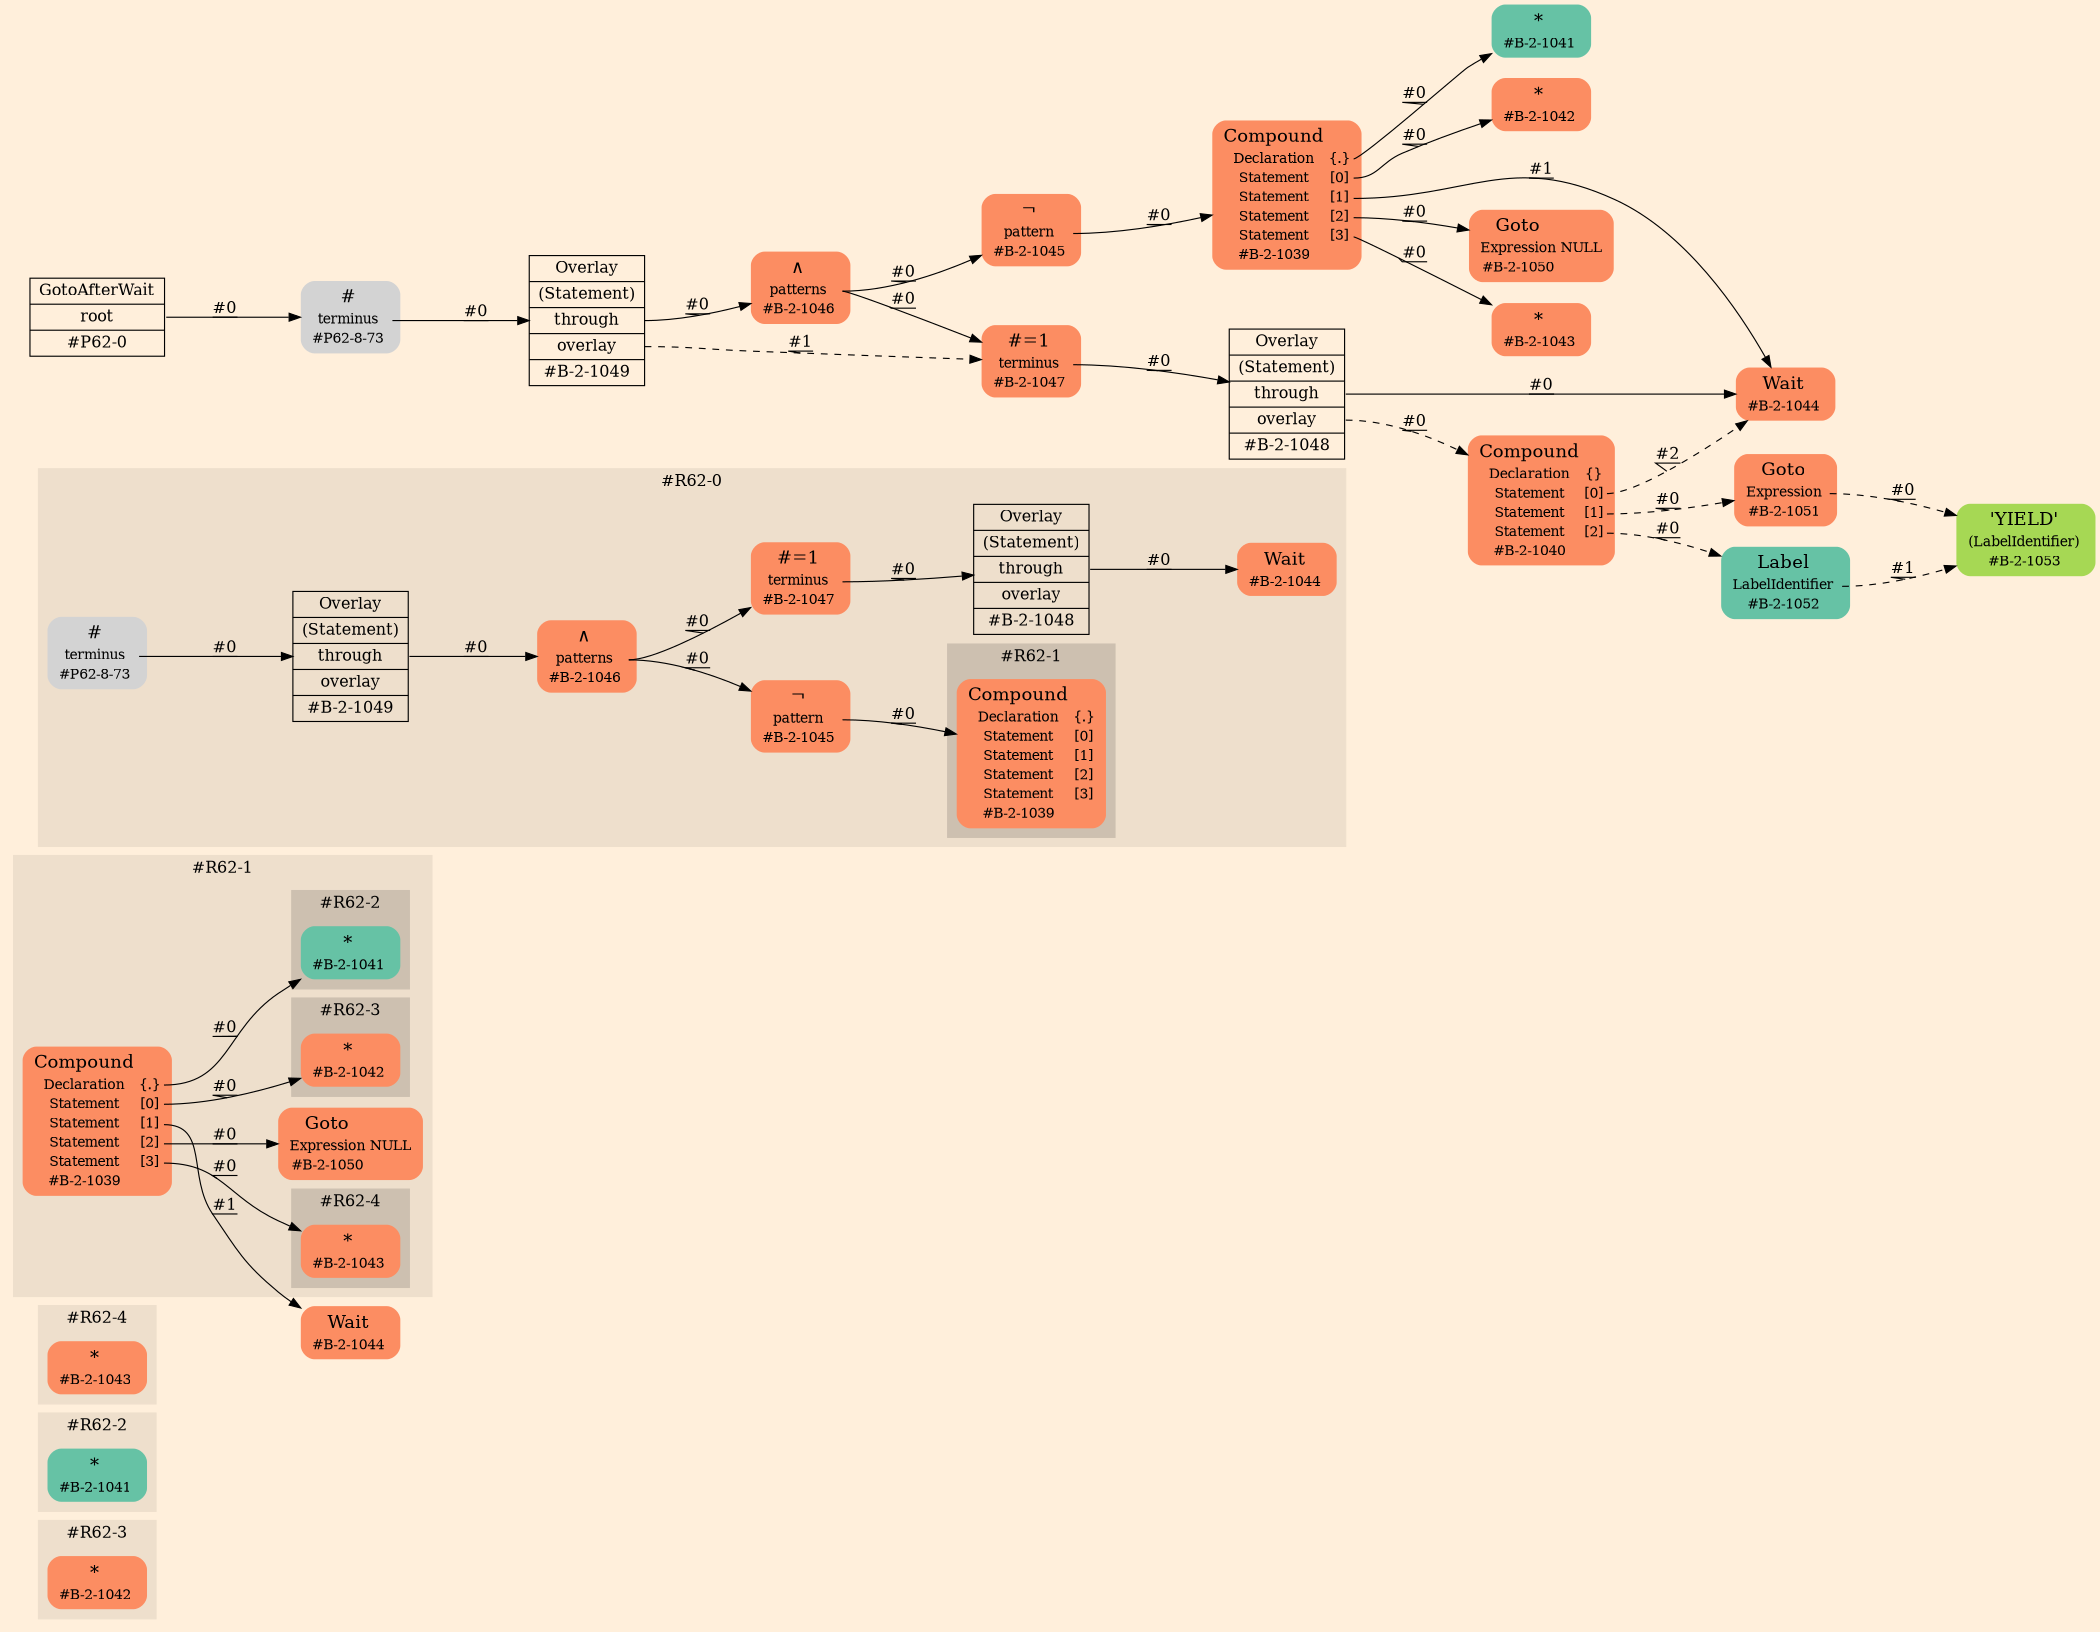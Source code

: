 digraph Inferno {
graph [
rankdir = "LR"
ranksep = 1.0
size = "14,20"
bgcolor = antiquewhite1
color = black
fontcolor = black
];
node [
];
subgraph "cluster#R62-3" {
label = "#R62-3"
style = "filled"
color = antiquewhite2
"#R62-3/#B-2-1042" [
shape = "plaintext"
fillcolor = "/set28/2"
label = <<TABLE BORDER="0" CELLBORDER="0" CELLSPACING="0">
 <TR>
  <TD><FONT POINT-SIZE="16.0">*</FONT></TD>
  <TD></TD>
 </TR>
 <TR>
  <TD>#B-2-1042</TD>
  <TD PORT="port0"></TD>
 </TR>
</TABLE>>
style = "rounded,filled"
fontsize = "12"
];
}
subgraph "cluster#R62-2" {
label = "#R62-2"
style = "filled"
color = antiquewhite2
"#R62-2/#B-2-1041" [
shape = "plaintext"
fillcolor = "/set28/1"
label = <<TABLE BORDER="0" CELLBORDER="0" CELLSPACING="0">
 <TR>
  <TD><FONT POINT-SIZE="16.0">*</FONT></TD>
  <TD></TD>
 </TR>
 <TR>
  <TD>#B-2-1041</TD>
  <TD PORT="port0"></TD>
 </TR>
</TABLE>>
style = "rounded,filled"
fontsize = "12"
];
}
subgraph "cluster#R62-4" {
label = "#R62-4"
style = "filled"
color = antiquewhite2
"#R62-4/#B-2-1043" [
shape = "plaintext"
fillcolor = "/set28/2"
label = <<TABLE BORDER="0" CELLBORDER="0" CELLSPACING="0">
 <TR>
  <TD><FONT POINT-SIZE="16.0">*</FONT></TD>
  <TD></TD>
 </TR>
 <TR>
  <TD>#B-2-1043</TD>
  <TD PORT="port0"></TD>
 </TR>
</TABLE>>
style = "rounded,filled"
fontsize = "12"
];
}
"#R62-1/#B-2-1044" [
shape = "plaintext"
fillcolor = "/set28/2"
label = <<TABLE BORDER="0" CELLBORDER="0" CELLSPACING="0">
 <TR>
  <TD><FONT POINT-SIZE="16.0">Wait</FONT></TD>
  <TD></TD>
 </TR>
 <TR>
  <TD>#B-2-1044</TD>
  <TD PORT="port0"></TD>
 </TR>
</TABLE>>
style = "rounded,filled"
fontsize = "12"
];
subgraph "cluster#R62-1" {
label = "#R62-1"
style = "filled"
color = antiquewhite2
"#R62-1/#B-2-1050" [
shape = "plaintext"
fillcolor = "/set28/2"
label = <<TABLE BORDER="0" CELLBORDER="0" CELLSPACING="0">
 <TR>
  <TD><FONT POINT-SIZE="16.0">Goto</FONT></TD>
  <TD></TD>
 </TR>
 <TR>
  <TD>Expression</TD>
  <TD PORT="port0">NULL</TD>
 </TR>
 <TR>
  <TD>#B-2-1050</TD>
  <TD PORT="port1"></TD>
 </TR>
</TABLE>>
style = "rounded,filled"
fontsize = "12"
];
"#R62-1/#B-2-1039" [
shape = "plaintext"
fillcolor = "/set28/2"
label = <<TABLE BORDER="0" CELLBORDER="0" CELLSPACING="0">
 <TR>
  <TD><FONT POINT-SIZE="16.0">Compound</FONT></TD>
  <TD></TD>
 </TR>
 <TR>
  <TD>Declaration</TD>
  <TD PORT="port0">{.}</TD>
 </TR>
 <TR>
  <TD>Statement</TD>
  <TD PORT="port1">[0]</TD>
 </TR>
 <TR>
  <TD>Statement</TD>
  <TD PORT="port2">[1]</TD>
 </TR>
 <TR>
  <TD>Statement</TD>
  <TD PORT="port3">[2]</TD>
 </TR>
 <TR>
  <TD>Statement</TD>
  <TD PORT="port4">[3]</TD>
 </TR>
 <TR>
  <TD>#B-2-1039</TD>
  <TD PORT="port5"></TD>
 </TR>
</TABLE>>
style = "rounded,filled"
fontsize = "12"
];
subgraph "cluster#R62-4" {
label = "#R62-4"
style = "filled"
color = antiquewhite3
"#R62-1/#B-2-1043" [
shape = "plaintext"
fillcolor = "/set28/2"
label = <<TABLE BORDER="0" CELLBORDER="0" CELLSPACING="0">
 <TR>
  <TD><FONT POINT-SIZE="16.0">*</FONT></TD>
  <TD></TD>
 </TR>
 <TR>
  <TD>#B-2-1043</TD>
  <TD PORT="port0"></TD>
 </TR>
</TABLE>>
style = "rounded,filled"
fontsize = "12"
];
}
subgraph "cluster#R62-2" {
label = "#R62-2"
style = "filled"
color = antiquewhite3
"#R62-1/#B-2-1041" [
shape = "plaintext"
fillcolor = "/set28/1"
label = <<TABLE BORDER="0" CELLBORDER="0" CELLSPACING="0">
 <TR>
  <TD><FONT POINT-SIZE="16.0">*</FONT></TD>
  <TD></TD>
 </TR>
 <TR>
  <TD>#B-2-1041</TD>
  <TD PORT="port0"></TD>
 </TR>
</TABLE>>
style = "rounded,filled"
fontsize = "12"
];
}
subgraph "cluster#R62-3" {
label = "#R62-3"
style = "filled"
color = antiquewhite3
"#R62-1/#B-2-1042" [
shape = "plaintext"
fillcolor = "/set28/2"
label = <<TABLE BORDER="0" CELLBORDER="0" CELLSPACING="0">
 <TR>
  <TD><FONT POINT-SIZE="16.0">*</FONT></TD>
  <TD></TD>
 </TR>
 <TR>
  <TD>#B-2-1042</TD>
  <TD PORT="port0"></TD>
 </TR>
</TABLE>>
style = "rounded,filled"
fontsize = "12"
];
}
}
subgraph "cluster#R62-0" {
label = "#R62-0"
style = "filled"
color = antiquewhite2
"#R62-0/#B-2-1045" [
shape = "plaintext"
fillcolor = "/set28/2"
label = <<TABLE BORDER="0" CELLBORDER="0" CELLSPACING="0">
 <TR>
  <TD><FONT POINT-SIZE="16.0">¬</FONT></TD>
  <TD></TD>
 </TR>
 <TR>
  <TD>pattern</TD>
  <TD PORT="port0"></TD>
 </TR>
 <TR>
  <TD>#B-2-1045</TD>
  <TD PORT="port1"></TD>
 </TR>
</TABLE>>
style = "rounded,filled"
fontsize = "12"
];
"#R62-0/#P62-8-73" [
shape = "plaintext"
label = <<TABLE BORDER="0" CELLBORDER="0" CELLSPACING="0">
 <TR>
  <TD><FONT POINT-SIZE="16.0">#</FONT></TD>
  <TD></TD>
 </TR>
 <TR>
  <TD>terminus</TD>
  <TD PORT="port0"></TD>
 </TR>
 <TR>
  <TD>#P62-8-73</TD>
  <TD PORT="port1"></TD>
 </TR>
</TABLE>>
style = "rounded,filled"
fontsize = "12"
];
"#R62-0/#B-2-1044" [
shape = "plaintext"
fillcolor = "/set28/2"
label = <<TABLE BORDER="0" CELLBORDER="0" CELLSPACING="0">
 <TR>
  <TD><FONT POINT-SIZE="16.0">Wait</FONT></TD>
  <TD></TD>
 </TR>
 <TR>
  <TD>#B-2-1044</TD>
  <TD PORT="port0"></TD>
 </TR>
</TABLE>>
style = "rounded,filled"
fontsize = "12"
];
"#R62-0/#B-2-1046" [
shape = "plaintext"
fillcolor = "/set28/2"
label = <<TABLE BORDER="0" CELLBORDER="0" CELLSPACING="0">
 <TR>
  <TD><FONT POINT-SIZE="16.0">∧</FONT></TD>
  <TD></TD>
 </TR>
 <TR>
  <TD>patterns</TD>
  <TD PORT="port0"></TD>
 </TR>
 <TR>
  <TD>#B-2-1046</TD>
  <TD PORT="port1"></TD>
 </TR>
</TABLE>>
style = "rounded,filled"
fontsize = "12"
];
"#R62-0/#B-2-1049" [
shape = "record"
fillcolor = antiquewhite2
label = "<fixed> Overlay | <port0> (Statement) | <port1> through | <port2> overlay | <port3> #B-2-1049"
style = "filled"
fontsize = "14"
color = black
fontcolor = black
];
"#R62-0/#B-2-1048" [
shape = "record"
fillcolor = antiquewhite2
label = "<fixed> Overlay | <port0> (Statement) | <port1> through | <port2> overlay | <port3> #B-2-1048"
style = "filled"
fontsize = "14"
color = black
fontcolor = black
];
"#R62-0/#B-2-1047" [
shape = "plaintext"
fillcolor = "/set28/2"
label = <<TABLE BORDER="0" CELLBORDER="0" CELLSPACING="0">
 <TR>
  <TD><FONT POINT-SIZE="16.0">#=1</FONT></TD>
  <TD></TD>
 </TR>
 <TR>
  <TD>terminus</TD>
  <TD PORT="port0"></TD>
 </TR>
 <TR>
  <TD>#B-2-1047</TD>
  <TD PORT="port1"></TD>
 </TR>
</TABLE>>
style = "rounded,filled"
fontsize = "12"
];
subgraph "cluster#R62-1" {
label = "#R62-1"
style = "filled"
color = antiquewhite3
"#R62-0/#B-2-1039" [
shape = "plaintext"
fillcolor = "/set28/2"
label = <<TABLE BORDER="0" CELLBORDER="0" CELLSPACING="0">
 <TR>
  <TD><FONT POINT-SIZE="16.0">Compound</FONT></TD>
  <TD></TD>
 </TR>
 <TR>
  <TD>Declaration</TD>
  <TD PORT="port0">{.}</TD>
 </TR>
 <TR>
  <TD>Statement</TD>
  <TD PORT="port1">[0]</TD>
 </TR>
 <TR>
  <TD>Statement</TD>
  <TD PORT="port2">[1]</TD>
 </TR>
 <TR>
  <TD>Statement</TD>
  <TD PORT="port3">[2]</TD>
 </TR>
 <TR>
  <TD>Statement</TD>
  <TD PORT="port4">[3]</TD>
 </TR>
 <TR>
  <TD>#B-2-1039</TD>
  <TD PORT="port5"></TD>
 </TR>
</TABLE>>
style = "rounded,filled"
fontsize = "12"
];
}
}
"CR#P62-0" [
shape = "record"
fillcolor = antiquewhite1
label = "<fixed> GotoAfterWait | <port0> root | <port1> #P62-0"
style = "filled"
fontsize = "14"
color = black
fontcolor = black
];
"#P62-8-73" [
shape = "plaintext"
label = <<TABLE BORDER="0" CELLBORDER="0" CELLSPACING="0">
 <TR>
  <TD><FONT POINT-SIZE="16.0">#</FONT></TD>
  <TD></TD>
 </TR>
 <TR>
  <TD>terminus</TD>
  <TD PORT="port0"></TD>
 </TR>
 <TR>
  <TD>#P62-8-73</TD>
  <TD PORT="port1"></TD>
 </TR>
</TABLE>>
style = "rounded,filled"
fontsize = "12"
];
"#B-2-1049" [
shape = "record"
fillcolor = antiquewhite1
label = "<fixed> Overlay | <port0> (Statement) | <port1> through | <port2> overlay | <port3> #B-2-1049"
style = "filled"
fontsize = "14"
color = black
fontcolor = black
];
"#B-2-1046" [
shape = "plaintext"
fillcolor = "/set28/2"
label = <<TABLE BORDER="0" CELLBORDER="0" CELLSPACING="0">
 <TR>
  <TD><FONT POINT-SIZE="16.0">∧</FONT></TD>
  <TD></TD>
 </TR>
 <TR>
  <TD>patterns</TD>
  <TD PORT="port0"></TD>
 </TR>
 <TR>
  <TD>#B-2-1046</TD>
  <TD PORT="port1"></TD>
 </TR>
</TABLE>>
style = "rounded,filled"
fontsize = "12"
];
"#B-2-1047" [
shape = "plaintext"
fillcolor = "/set28/2"
label = <<TABLE BORDER="0" CELLBORDER="0" CELLSPACING="0">
 <TR>
  <TD><FONT POINT-SIZE="16.0">#=1</FONT></TD>
  <TD></TD>
 </TR>
 <TR>
  <TD>terminus</TD>
  <TD PORT="port0"></TD>
 </TR>
 <TR>
  <TD>#B-2-1047</TD>
  <TD PORT="port1"></TD>
 </TR>
</TABLE>>
style = "rounded,filled"
fontsize = "12"
];
"#B-2-1048" [
shape = "record"
fillcolor = antiquewhite1
label = "<fixed> Overlay | <port0> (Statement) | <port1> through | <port2> overlay | <port3> #B-2-1048"
style = "filled"
fontsize = "14"
color = black
fontcolor = black
];
"#B-2-1044" [
shape = "plaintext"
fillcolor = "/set28/2"
label = <<TABLE BORDER="0" CELLBORDER="0" CELLSPACING="0">
 <TR>
  <TD><FONT POINT-SIZE="16.0">Wait</FONT></TD>
  <TD></TD>
 </TR>
 <TR>
  <TD>#B-2-1044</TD>
  <TD PORT="port0"></TD>
 </TR>
</TABLE>>
style = "rounded,filled"
fontsize = "12"
];
"#B-2-1040" [
shape = "plaintext"
fillcolor = "/set28/2"
label = <<TABLE BORDER="0" CELLBORDER="0" CELLSPACING="0">
 <TR>
  <TD><FONT POINT-SIZE="16.0">Compound</FONT></TD>
  <TD></TD>
 </TR>
 <TR>
  <TD>Declaration</TD>
  <TD PORT="port0">{}</TD>
 </TR>
 <TR>
  <TD>Statement</TD>
  <TD PORT="port1">[0]</TD>
 </TR>
 <TR>
  <TD>Statement</TD>
  <TD PORT="port2">[1]</TD>
 </TR>
 <TR>
  <TD>Statement</TD>
  <TD PORT="port3">[2]</TD>
 </TR>
 <TR>
  <TD>#B-2-1040</TD>
  <TD PORT="port4"></TD>
 </TR>
</TABLE>>
style = "rounded,filled"
fontsize = "12"
];
"#B-2-1051" [
shape = "plaintext"
fillcolor = "/set28/2"
label = <<TABLE BORDER="0" CELLBORDER="0" CELLSPACING="0">
 <TR>
  <TD><FONT POINT-SIZE="16.0">Goto</FONT></TD>
  <TD></TD>
 </TR>
 <TR>
  <TD>Expression</TD>
  <TD PORT="port0"></TD>
 </TR>
 <TR>
  <TD>#B-2-1051</TD>
  <TD PORT="port1"></TD>
 </TR>
</TABLE>>
style = "rounded,filled"
fontsize = "12"
];
"#B-2-1053" [
shape = "plaintext"
fillcolor = "/set28/5"
label = <<TABLE BORDER="0" CELLBORDER="0" CELLSPACING="0">
 <TR>
  <TD><FONT POINT-SIZE="16.0">'YIELD'</FONT></TD>
  <TD></TD>
 </TR>
 <TR>
  <TD>(LabelIdentifier)</TD>
  <TD PORT="port0"></TD>
 </TR>
 <TR>
  <TD>#B-2-1053</TD>
  <TD PORT="port1"></TD>
 </TR>
</TABLE>>
style = "rounded,filled"
fontsize = "12"
];
"#B-2-1052" [
shape = "plaintext"
fillcolor = "/set28/1"
label = <<TABLE BORDER="0" CELLBORDER="0" CELLSPACING="0">
 <TR>
  <TD><FONT POINT-SIZE="16.0">Label</FONT></TD>
  <TD></TD>
 </TR>
 <TR>
  <TD>LabelIdentifier</TD>
  <TD PORT="port0"></TD>
 </TR>
 <TR>
  <TD>#B-2-1052</TD>
  <TD PORT="port1"></TD>
 </TR>
</TABLE>>
style = "rounded,filled"
fontsize = "12"
];
"#B-2-1045" [
shape = "plaintext"
fillcolor = "/set28/2"
label = <<TABLE BORDER="0" CELLBORDER="0" CELLSPACING="0">
 <TR>
  <TD><FONT POINT-SIZE="16.0">¬</FONT></TD>
  <TD></TD>
 </TR>
 <TR>
  <TD>pattern</TD>
  <TD PORT="port0"></TD>
 </TR>
 <TR>
  <TD>#B-2-1045</TD>
  <TD PORT="port1"></TD>
 </TR>
</TABLE>>
style = "rounded,filled"
fontsize = "12"
];
"#B-2-1039" [
shape = "plaintext"
fillcolor = "/set28/2"
label = <<TABLE BORDER="0" CELLBORDER="0" CELLSPACING="0">
 <TR>
  <TD><FONT POINT-SIZE="16.0">Compound</FONT></TD>
  <TD></TD>
 </TR>
 <TR>
  <TD>Declaration</TD>
  <TD PORT="port0">{.}</TD>
 </TR>
 <TR>
  <TD>Statement</TD>
  <TD PORT="port1">[0]</TD>
 </TR>
 <TR>
  <TD>Statement</TD>
  <TD PORT="port2">[1]</TD>
 </TR>
 <TR>
  <TD>Statement</TD>
  <TD PORT="port3">[2]</TD>
 </TR>
 <TR>
  <TD>Statement</TD>
  <TD PORT="port4">[3]</TD>
 </TR>
 <TR>
  <TD>#B-2-1039</TD>
  <TD PORT="port5"></TD>
 </TR>
</TABLE>>
style = "rounded,filled"
fontsize = "12"
];
"#B-2-1041" [
shape = "plaintext"
fillcolor = "/set28/1"
label = <<TABLE BORDER="0" CELLBORDER="0" CELLSPACING="0">
 <TR>
  <TD><FONT POINT-SIZE="16.0">*</FONT></TD>
  <TD></TD>
 </TR>
 <TR>
  <TD>#B-2-1041</TD>
  <TD PORT="port0"></TD>
 </TR>
</TABLE>>
style = "rounded,filled"
fontsize = "12"
];
"#B-2-1042" [
shape = "plaintext"
fillcolor = "/set28/2"
label = <<TABLE BORDER="0" CELLBORDER="0" CELLSPACING="0">
 <TR>
  <TD><FONT POINT-SIZE="16.0">*</FONT></TD>
  <TD></TD>
 </TR>
 <TR>
  <TD>#B-2-1042</TD>
  <TD PORT="port0"></TD>
 </TR>
</TABLE>>
style = "rounded,filled"
fontsize = "12"
];
"#B-2-1050" [
shape = "plaintext"
fillcolor = "/set28/2"
label = <<TABLE BORDER="0" CELLBORDER="0" CELLSPACING="0">
 <TR>
  <TD><FONT POINT-SIZE="16.0">Goto</FONT></TD>
  <TD></TD>
 </TR>
 <TR>
  <TD>Expression</TD>
  <TD PORT="port0">NULL</TD>
 </TR>
 <TR>
  <TD>#B-2-1050</TD>
  <TD PORT="port1"></TD>
 </TR>
</TABLE>>
style = "rounded,filled"
fontsize = "12"
];
"#B-2-1043" [
shape = "plaintext"
fillcolor = "/set28/2"
label = <<TABLE BORDER="0" CELLBORDER="0" CELLSPACING="0">
 <TR>
  <TD><FONT POINT-SIZE="16.0">*</FONT></TD>
  <TD></TD>
 </TR>
 <TR>
  <TD>#B-2-1043</TD>
  <TD PORT="port0"></TD>
 </TR>
</TABLE>>
style = "rounded,filled"
fontsize = "12"
];
"CR#P62-0":port0 -> "#P62-8-73" [style="solid"
label = "#0"
decorate = true
color = black
fontcolor = black
];
"#P62-8-73":port0 -> "#B-2-1049" [style="solid"
label = "#0"
decorate = true
color = black
fontcolor = black
];
"#B-2-1049":port1 -> "#B-2-1046" [style="solid"
label = "#0"
decorate = true
color = black
fontcolor = black
];
"#B-2-1049":port2 -> "#B-2-1047" [style="dashed"
label = "#1"
decorate = true
color = black
fontcolor = black
];
"#B-2-1046":port0 -> "#B-2-1047" [style="solid"
label = "#0"
decorate = true
color = black
fontcolor = black
];
"#B-2-1046":port0 -> "#B-2-1045" [style="solid"
label = "#0"
decorate = true
color = black
fontcolor = black
];
"#B-2-1047":port0 -> "#B-2-1048" [style="solid"
label = "#0"
decorate = true
color = black
fontcolor = black
];
"#B-2-1048":port1 -> "#B-2-1044" [style="solid"
label = "#0"
decorate = true
color = black
fontcolor = black
];
"#B-2-1048":port2 -> "#B-2-1040" [style="dashed"
label = "#0"
decorate = true
color = black
fontcolor = black
];
"#B-2-1040":port1 -> "#B-2-1044" [style="dashed"
label = "#2"
decorate = true
color = black
fontcolor = black
];
"#B-2-1040":port2 -> "#B-2-1051" [style="dashed"
label = "#0"
decorate = true
color = black
fontcolor = black
];
"#B-2-1040":port3 -> "#B-2-1052" [style="dashed"
label = "#0"
decorate = true
color = black
fontcolor = black
];
"#B-2-1051":port0 -> "#B-2-1053" [style="dashed"
label = "#0"
decorate = true
color = black
fontcolor = black
];
"#B-2-1052":port0 -> "#B-2-1053" [style="dashed"
label = "#1"
decorate = true
color = black
fontcolor = black
];
"#B-2-1045":port0 -> "#B-2-1039" [style="solid"
label = "#0"
decorate = true
color = black
fontcolor = black
];
"#B-2-1039":port0 -> "#B-2-1041" [style="solid"
label = "#0"
decorate = true
color = black
fontcolor = black
];
"#B-2-1039":port1 -> "#B-2-1042" [style="solid"
label = "#0"
decorate = true
color = black
fontcolor = black
];
"#B-2-1039":port2 -> "#B-2-1044" [style="solid"
label = "#1"
decorate = true
color = black
fontcolor = black
];
"#B-2-1039":port3 -> "#B-2-1050" [style="solid"
label = "#0"
decorate = true
color = black
fontcolor = black
];
"#B-2-1039":port4 -> "#B-2-1043" [style="solid"
label = "#0"
decorate = true
color = black
fontcolor = black
];
"#R62-0/#B-2-1045":port0 -> "#R62-0/#B-2-1039" [style="solid"
label = "#0"
decorate = true
color = black
fontcolor = black
];
"#R62-0/#P62-8-73":port0 -> "#R62-0/#B-2-1049" [style="solid"
label = "#0"
decorate = true
color = black
fontcolor = black
];
"#R62-0/#B-2-1046":port0 -> "#R62-0/#B-2-1047" [style="solid"
label = "#0"
decorate = true
color = black
fontcolor = black
];
"#R62-0/#B-2-1046":port0 -> "#R62-0/#B-2-1045" [style="solid"
label = "#0"
decorate = true
color = black
fontcolor = black
];
"#R62-0/#B-2-1049":port1 -> "#R62-0/#B-2-1046" [style="solid"
label = "#0"
decorate = true
color = black
fontcolor = black
];
"#R62-0/#B-2-1048":port1 -> "#R62-0/#B-2-1044" [style="solid"
label = "#0"
decorate = true
color = black
fontcolor = black
];
"#R62-0/#B-2-1047":port0 -> "#R62-0/#B-2-1048" [style="solid"
label = "#0"
decorate = true
color = black
fontcolor = black
];
"#R62-1/#B-2-1039":port0 -> "#R62-1/#B-2-1041" [style="solid"
label = "#0"
decorate = true
color = black
fontcolor = black
];
"#R62-1/#B-2-1039":port1 -> "#R62-1/#B-2-1042" [style="solid"
label = "#0"
decorate = true
color = black
fontcolor = black
];
"#R62-1/#B-2-1039":port2 -> "#R62-1/#B-2-1044" [style="solid"
label = "#1"
decorate = true
color = black
fontcolor = black
];
"#R62-1/#B-2-1039":port3 -> "#R62-1/#B-2-1050" [style="solid"
label = "#0"
decorate = true
color = black
fontcolor = black
];
"#R62-1/#B-2-1039":port4 -> "#R62-1/#B-2-1043" [style="solid"
label = "#0"
decorate = true
color = black
fontcolor = black
];
}
